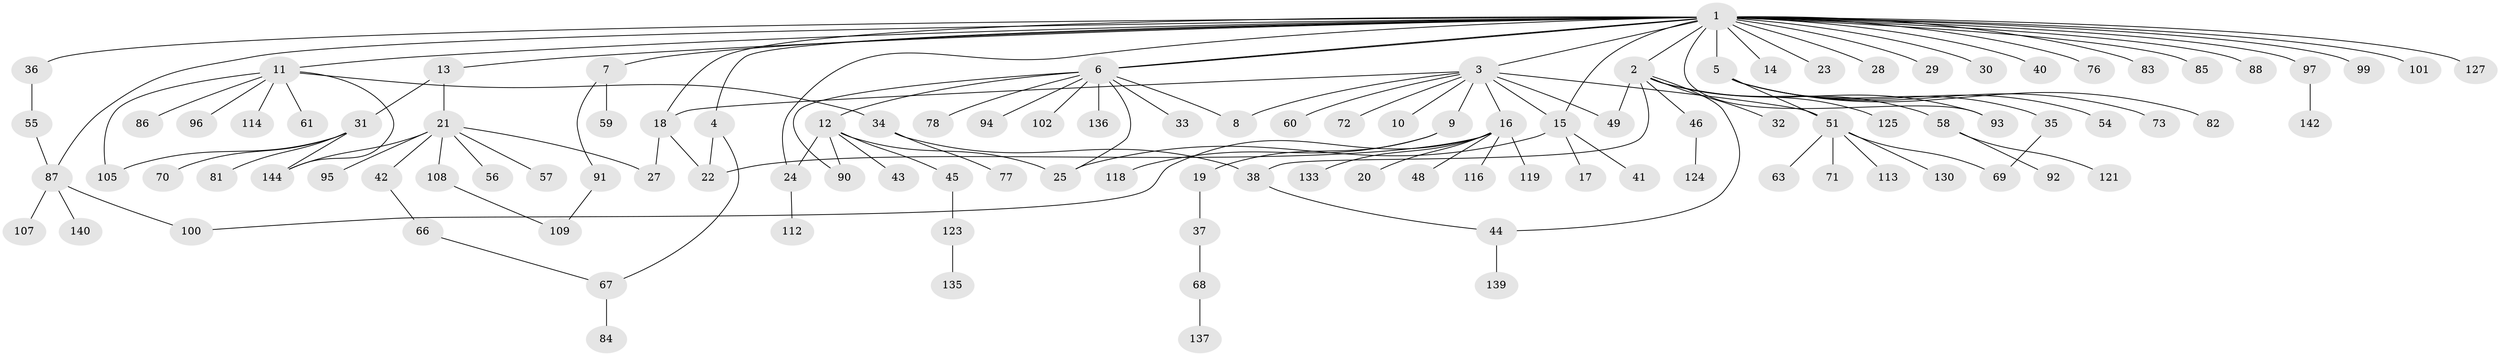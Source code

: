 // Generated by graph-tools (version 1.1) at 2025/51/02/27/25 19:51:58]
// undirected, 111 vertices, 134 edges
graph export_dot {
graph [start="1"]
  node [color=gray90,style=filled];
  1 [super="+106"];
  2 [super="+98"];
  3 [super="+53"];
  4 [super="+89"];
  5;
  6 [super="+143"];
  7 [super="+47"];
  8;
  9 [super="+120"];
  10;
  11 [super="+62"];
  12 [super="+111"];
  13;
  14;
  15 [super="+132"];
  16 [super="+104"];
  17;
  18 [super="+75"];
  19;
  20;
  21 [super="+26"];
  22 [super="+39"];
  23;
  24 [super="+50"];
  25;
  27;
  28;
  29;
  30;
  31 [super="+131"];
  32 [super="+110"];
  33;
  34 [super="+117"];
  35 [super="+122"];
  36 [super="+80"];
  37;
  38;
  40;
  41;
  42 [super="+74"];
  43;
  44 [super="+64"];
  45;
  46;
  48;
  49;
  51 [super="+52"];
  54;
  55 [super="+134"];
  56;
  57;
  58 [super="+65"];
  59 [super="+79"];
  60;
  61;
  63;
  66;
  67 [super="+103"];
  68 [super="+138"];
  69;
  70;
  71;
  72;
  73 [super="+141"];
  76;
  77;
  78;
  81;
  82;
  83;
  84;
  85 [super="+129"];
  86;
  87 [super="+126"];
  88;
  90 [super="+115"];
  91;
  92;
  93;
  94;
  95;
  96;
  97 [super="+128"];
  99;
  100;
  101;
  102;
  105;
  107;
  108;
  109;
  112;
  113;
  114;
  116;
  118;
  119;
  121;
  123;
  124;
  125;
  127;
  130;
  133;
  135;
  136;
  137;
  139;
  140;
  142;
  144;
  1 -- 2;
  1 -- 3;
  1 -- 4;
  1 -- 5;
  1 -- 6;
  1 -- 6;
  1 -- 7;
  1 -- 11;
  1 -- 13;
  1 -- 14;
  1 -- 15;
  1 -- 18;
  1 -- 23;
  1 -- 24;
  1 -- 28;
  1 -- 29;
  1 -- 30;
  1 -- 36;
  1 -- 40;
  1 -- 76;
  1 -- 83;
  1 -- 85;
  1 -- 87;
  1 -- 88;
  1 -- 93;
  1 -- 97;
  1 -- 99;
  1 -- 101;
  1 -- 127;
  2 -- 32;
  2 -- 38;
  2 -- 44;
  2 -- 46;
  2 -- 49;
  2 -- 58;
  2 -- 93;
  2 -- 125;
  3 -- 8;
  3 -- 9;
  3 -- 10;
  3 -- 15;
  3 -- 16 [weight=2];
  3 -- 49;
  3 -- 51;
  3 -- 60;
  3 -- 72;
  3 -- 18;
  4 -- 67;
  4 -- 22;
  5 -- 35;
  5 -- 51;
  5 -- 54;
  5 -- 73;
  5 -- 82;
  6 -- 8;
  6 -- 12;
  6 -- 33;
  6 -- 78;
  6 -- 90;
  6 -- 94;
  6 -- 102;
  6 -- 136;
  6 -- 25;
  7 -- 91;
  7 -- 59;
  9 -- 19;
  9 -- 118;
  11 -- 34;
  11 -- 61;
  11 -- 86;
  11 -- 96;
  11 -- 105;
  11 -- 114;
  11 -- 144;
  12 -- 24 [weight=2];
  12 -- 25;
  12 -- 43;
  12 -- 45;
  12 -- 90;
  13 -- 21;
  13 -- 31;
  15 -- 17;
  15 -- 25;
  15 -- 41;
  16 -- 20;
  16 -- 22;
  16 -- 48;
  16 -- 100;
  16 -- 116;
  16 -- 119;
  16 -- 133;
  18 -- 27;
  18 -- 22;
  19 -- 37;
  21 -- 95;
  21 -- 144;
  21 -- 56;
  21 -- 57;
  21 -- 42;
  21 -- 27;
  21 -- 108;
  24 -- 112;
  31 -- 70;
  31 -- 81;
  31 -- 144;
  31 -- 105;
  34 -- 38;
  34 -- 77;
  35 -- 69;
  36 -- 55;
  37 -- 68;
  38 -- 44;
  42 -- 66;
  44 -- 139;
  45 -- 123;
  46 -- 124;
  51 -- 63;
  51 -- 69;
  51 -- 71;
  51 -- 113;
  51 -- 130;
  55 -- 87;
  58 -- 92;
  58 -- 121;
  66 -- 67;
  67 -- 84;
  68 -- 137;
  87 -- 100;
  87 -- 107;
  87 -- 140;
  91 -- 109;
  97 -- 142;
  108 -- 109;
  123 -- 135;
}

